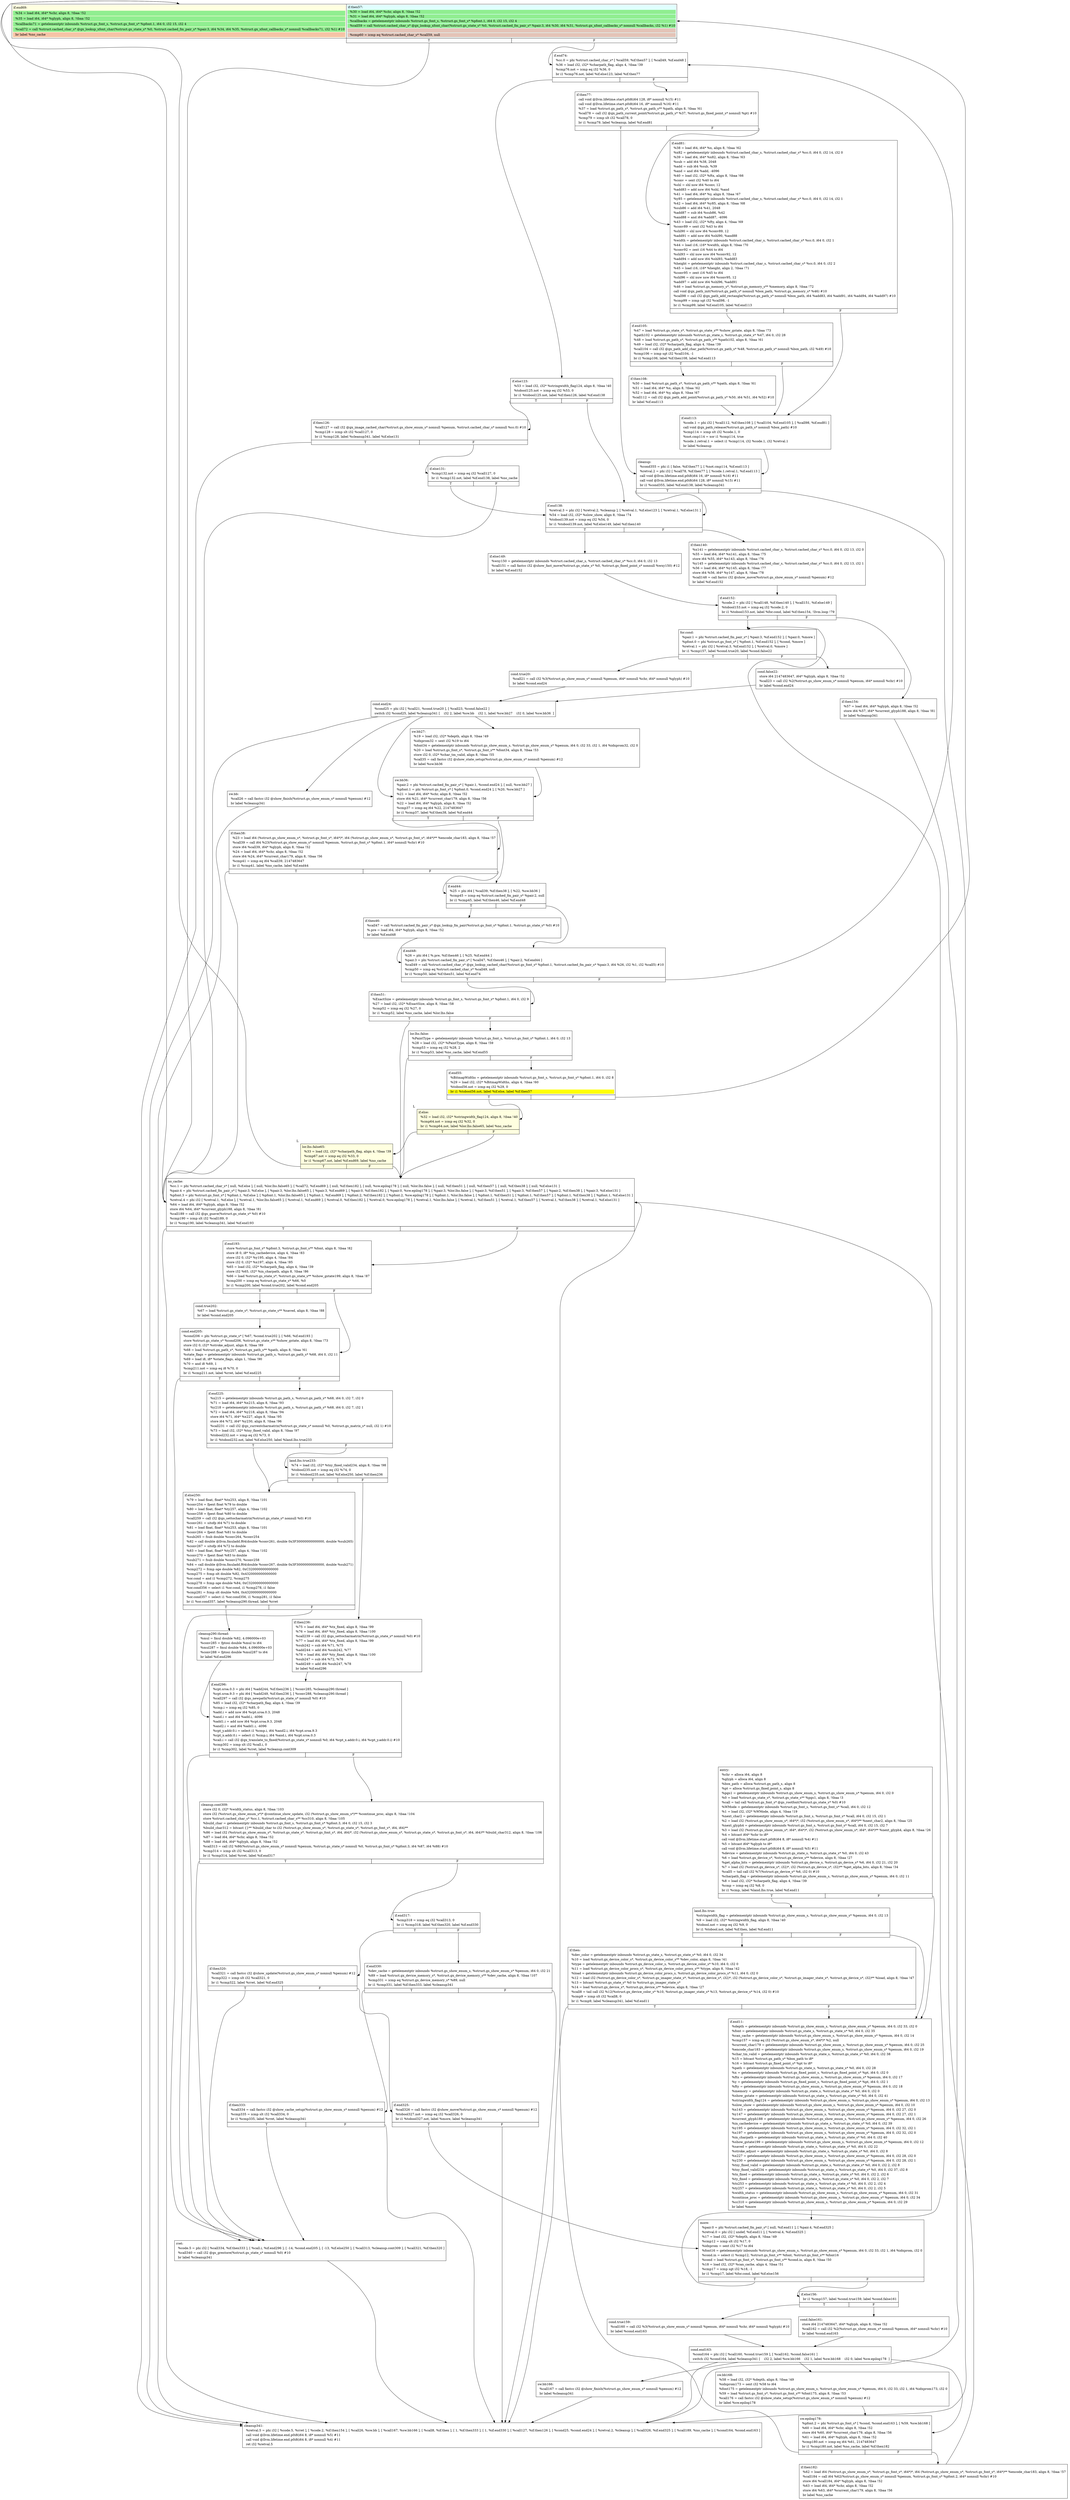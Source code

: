 digraph {
m_bb0 [shape = none, label  = <<table border="0" cellspacing="0">
<tr><td port="f1" border="1" colspan="2"><table bgcolor="LightYellow" border="0">
<tr><td align="left">if.end69:</td></tr>
<tr><td bgcolor="lightgreen" align="left">  %34 = load i64, i64* %chr, align 8, !tbaa !52</td></tr>
<tr><td bgcolor="lightgreen" align="left">  %35 = load i64, i64* %glyph, align 8, !tbaa !52</td></tr>
<tr><td bgcolor="lightgreen" align="left">  %callbacks71 = getelementptr inbounds %struct.gs_font_s, %struct.gs_font_s* %pfont.1, i64 0, i32 15, i32 4</td></tr>
<tr><td bgcolor="lightgreen" align="left">  %call72 = call %struct.cached_char_s* @gx_lookup_xfont_char(%struct.gs_state_s* %0, %struct.cached_fm_pair_s* %pair.3, i64 %34, i64 %35, %struct.gx_xfont_callbacks_s* nonnull %callbacks71, i32 %1) #10</td></tr>
<tr><td bgcolor="#e8765c70" align="left">  br label %no_cache</td></tr>
</table>
</td>
<td port="f2" border="1" colspan="2"><table bgcolor="LightCyan" border="0">
<tr><td align="left">if.then57:</td></tr>
<tr><td bgcolor="lightgreen" align="left">  %30 = load i64, i64* %chr, align 8, !tbaa !52</td></tr>
<tr><td bgcolor="lightgreen" align="left">  %31 = load i64, i64* %glyph, align 8, !tbaa !52</td></tr>
<tr><td bgcolor="lightgreen" align="left">  %callbacks = getelementptr inbounds %struct.gs_font_s, %struct.gs_font_s* %pfont.1, i64 0, i32 15, i32 4</td></tr>
<tr><td bgcolor="lightgreen" align="left">  %call59 = call %struct.cached_char_s* @gx_lookup_xfont_char(%struct.gs_state_s* %0, %struct.cached_fm_pair_s* %pair.3, i64 %30, i64 %31, %struct.gx_xfont_callbacks_s* nonnull %callbacks, i32 %1) #10</td></tr>
<tr><td bgcolor="#e8765c70" align="left"> </td></tr>
<tr><td bgcolor="#e8765c70" align="left">  %cmp60 = icmp eq %struct.cached_char_s* %call59, null</td></tr>
</table>
</td></tr>
<tr><td border="0" colspan="2"> </td>
<td border="1" port="f2T">T</td><td border="1" port="f2F">F</td>
</tr>
</table>> ]
f_bb0 [shape = none, label  = <<table  border="0" cellspacing="0">
<tr><td port="f" border="1" colspan="2"><table border="0">
<tr><td align="left">entry:</td></tr>
<tr><td align="left">  %chr = alloca i64, align 8</td></tr>
<tr><td align="left">  %glyph = alloca i64, align 8</td></tr>
<tr><td align="left">  %box_path = alloca %struct.gx_path_s, align 8</td></tr>
<tr><td align="left">  %pt = alloca %struct.gs_fixed_point_s, align 8</td></tr>
<tr><td align="left">  %pgs1 = getelementptr inbounds %struct.gs_show_enum_s, %struct.gs_show_enum_s* %penum, i64 0, i32 0</td></tr>
<tr><td align="left">  %0 = load %struct.gs_state_s*, %struct.gs_state_s** %pgs1, align 8, !tbaa !3</td></tr>
<tr><td align="left">  %call = tail call %struct.gs_font_s* @gs_rootfont(%struct.gs_state_s* %0) #10</td></tr>
<tr><td align="left">  %WMode = getelementptr inbounds %struct.gs_font_s, %struct.gs_font_s* %call, i64 0, i32 12</td></tr>
<tr><td align="left">  %1 = load i32, i32* %WMode, align 4, !tbaa !19</td></tr>
<tr><td align="left">  %next_char2 = getelementptr inbounds %struct.gs_font_s, %struct.gs_font_s* %call, i64 0, i32 15, i32 1</td></tr>
<tr><td align="left">  %2 = load i32 (%struct.gs_show_enum_s*, i64*)*, i32 (%struct.gs_show_enum_s*, i64*)** %next_char2, align 8, !tbaa !25</td></tr>
<tr><td align="left">  %next_glyph4 = getelementptr inbounds %struct.gs_font_s, %struct.gs_font_s* %call, i64 0, i32 15, i32 7</td></tr>
<tr><td align="left">  %3 = load i32 (%struct.gs_show_enum_s*, i64*, i64*)*, i32 (%struct.gs_show_enum_s*, i64*, i64*)** %next_glyph4, align 8, !tbaa !26</td></tr>
<tr><td align="left">  %4 = bitcast i64* %chr to i8*</td></tr>
<tr><td align="left">  call void @llvm.lifetime.start.p0i8(i64 8, i8* nonnull %4) #11</td></tr>
<tr><td align="left">  %5 = bitcast i64* %glyph to i8*</td></tr>
<tr><td align="left">  call void @llvm.lifetime.start.p0i8(i64 8, i8* nonnull %5) #11</td></tr>
<tr><td align="left">  %device = getelementptr inbounds %struct.gs_state_s, %struct.gs_state_s* %0, i64 0, i32 43</td></tr>
<tr><td align="left">  %6 = load %struct.gx_device_s*, %struct.gx_device_s** %device, align 8, !tbaa !27</td></tr>
<tr><td align="left">  %get_alpha_bits = getelementptr inbounds %struct.gx_device_s, %struct.gx_device_s* %6, i64 0, i32 21, i32 20</td></tr>
<tr><td align="left">  %7 = load i32 (%struct.gx_device_s*, i32)*, i32 (%struct.gx_device_s*, i32)** %get_alpha_bits, align 8, !tbaa !34</td></tr>
<tr><td align="left">  %call5 = tail call i32 %7(%struct.gx_device_s* %6, i32 0) #10</td></tr>
<tr><td align="left">  %charpath_flag = getelementptr inbounds %struct.gs_show_enum_s, %struct.gs_show_enum_s* %penum, i64 0, i32 11</td></tr>
<tr><td align="left">  %8 = load i32, i32* %charpath_flag, align 4, !tbaa !39</td></tr>
<tr><td align="left">  %cmp = icmp eq i32 %8, 0</td></tr>
<tr><td align="left">  br i1 %cmp, label %land.lhs.true, label %if.end11</td></tr>
</table>
</td></tr>
<tr><td border="1" port="fT">T</td><td border="1" port="fF">F</td></tr>
</table>> ]
f_bb1 [shape = none, label  = <<table  border="0" cellspacing="0">
<tr><td port="f" border="1" colspan="2"><table border="0">
<tr><td align="left">land.lhs.true:</td></tr>
<tr><td align="left">  %stringwidth_flag = getelementptr inbounds %struct.gs_show_enum_s, %struct.gs_show_enum_s* %penum, i64 0, i32 13</td></tr>
<tr><td align="left">  %9 = load i32, i32* %stringwidth_flag, align 8, !tbaa !40</td></tr>
<tr><td align="left">  %tobool.not = icmp eq i32 %9, 0</td></tr>
<tr><td align="left">  br i1 %tobool.not, label %if.then, label %if.end11</td></tr>
</table>
</td></tr>
<tr><td border="1" port="fT">T</td><td border="1" port="fF">F</td></tr>
</table>> ]
f_bb2 [shape = none, label  = <<table  border="0" cellspacing="0">
<tr><td port="f" border="1" colspan="2"><table border="0">
<tr><td align="left">if.then:</td></tr>
<tr><td align="left">  %dev_color = getelementptr inbounds %struct.gs_state_s, %struct.gs_state_s* %0, i64 0, i32 34</td></tr>
<tr><td align="left">  %10 = load %struct.gx_device_color_s*, %struct.gx_device_color_s** %dev_color, align 8, !tbaa !41</td></tr>
<tr><td align="left">  %type = getelementptr inbounds %struct.gx_device_color_s, %struct.gx_device_color_s* %10, i64 0, i32 0</td></tr>
<tr><td align="left">  %11 = load %struct.gx_device_color_procs_s*, %struct.gx_device_color_procs_s** %type, align 8, !tbaa !42</td></tr>
<tr><td align="left">  %load = getelementptr inbounds %struct.gx_device_color_procs_s, %struct.gx_device_color_procs_s* %11, i64 0, i32 0</td></tr>
<tr><td align="left">  %12 = load i32 (%struct.gx_device_color_s*, %struct.gs_imager_state_s*, %struct.gx_device_s*, i32)*, i32 (%struct.gx_device_color_s*, %struct.gs_imager_state_s*, %struct.gx_device_s*, i32)** %load, align 8, !tbaa !47</td></tr>
<tr><td align="left">  %13 = bitcast %struct.gs_state_s* %0 to %struct.gs_imager_state_s*</td></tr>
<tr><td align="left">  %14 = load %struct.gx_device_s*, %struct.gx_device_s** %device, align 8, !tbaa !27</td></tr>
<tr><td align="left">  %call8 = tail call i32 %12(%struct.gx_device_color_s* %10, %struct.gs_imager_state_s* %13, %struct.gx_device_s* %14, i32 0) #10</td></tr>
<tr><td align="left">  %cmp9 = icmp slt i32 %call8, 0</td></tr>
<tr><td align="left">  br i1 %cmp9, label %cleanup341, label %if.end11</td></tr>
</table>
</td></tr>
<tr><td border="1" port="fT">T</td><td border="1" port="fF">F</td></tr>
</table>> ]
f_bb3 [shape = none, label  = <<table  border="0" cellspacing="0">
<tr><td port="f" border="1"><table border="0">
<tr><td align="left">if.end11:</td></tr>
<tr><td align="left">  %depth = getelementptr inbounds %struct.gs_show_enum_s, %struct.gs_show_enum_s* %penum, i64 0, i32 33, i32 0</td></tr>
<tr><td align="left">  %font = getelementptr inbounds %struct.gs_state_s, %struct.gs_state_s* %0, i64 0, i32 35</td></tr>
<tr><td align="left">  %can_cache = getelementptr inbounds %struct.gs_show_enum_s, %struct.gs_show_enum_s* %penum, i64 0, i32 14</td></tr>
<tr><td align="left">  %cmp157 = icmp eq i32 (%struct.gs_show_enum_s*, i64*)* %2, null</td></tr>
<tr><td align="left">  %current_char179 = getelementptr inbounds %struct.gs_show_enum_s, %struct.gs_show_enum_s* %penum, i64 0, i32 25</td></tr>
<tr><td align="left">  %encode_char183 = getelementptr inbounds %struct.gs_show_enum_s, %struct.gs_show_enum_s* %penum, i64 0, i32 19</td></tr>
<tr><td align="left">  %char_tm_valid = getelementptr inbounds %struct.gs_state_s, %struct.gs_state_s* %0, i64 0, i32 38</td></tr>
<tr><td align="left">  %15 = bitcast %struct.gx_path_s* %box_path to i8*</td></tr>
<tr><td align="left">  %16 = bitcast %struct.gs_fixed_point_s* %pt to i8*</td></tr>
<tr><td align="left">  %path = getelementptr inbounds %struct.gs_state_s, %struct.gs_state_s* %0, i64 0, i32 28</td></tr>
<tr><td align="left">  %x = getelementptr inbounds %struct.gs_fixed_point_s, %struct.gs_fixed_point_s* %pt, i64 0, i32 0</td></tr>
<tr><td align="left">  %ftx = getelementptr inbounds %struct.gs_show_enum_s, %struct.gs_show_enum_s* %penum, i64 0, i32 17</td></tr>
<tr><td align="left">  %y = getelementptr inbounds %struct.gs_fixed_point_s, %struct.gs_fixed_point_s* %pt, i64 0, i32 1</td></tr>
<tr><td align="left">  %fty = getelementptr inbounds %struct.gs_show_enum_s, %struct.gs_show_enum_s* %penum, i64 0, i32 18</td></tr>
<tr><td align="left">  %memory = getelementptr inbounds %struct.gs_state_s, %struct.gs_state_s* %0, i64 0, i32 0</td></tr>
<tr><td align="left">  %show_gstate = getelementptr inbounds %struct.gs_state_s, %struct.gs_state_s* %0, i64 0, i32 41</td></tr>
<tr><td align="left">  %stringwidth_flag124 = getelementptr inbounds %struct.gs_show_enum_s, %struct.gs_show_enum_s* %penum, i64 0, i32 13</td></tr>
<tr><td align="left">  %slow_show = getelementptr inbounds %struct.gs_show_enum_s, %struct.gs_show_enum_s* %penum, i64 0, i32 10</td></tr>
<tr><td align="left">  %x143 = getelementptr inbounds %struct.gs_show_enum_s, %struct.gs_show_enum_s* %penum, i64 0, i32 27, i32 0</td></tr>
<tr><td align="left">  %y147 = getelementptr inbounds %struct.gs_show_enum_s, %struct.gs_show_enum_s* %penum, i64 0, i32 27, i32 1</td></tr>
<tr><td align="left">  %current_glyph188 = getelementptr inbounds %struct.gs_show_enum_s, %struct.gs_show_enum_s* %penum, i64 0, i32 26</td></tr>
<tr><td align="left">  %in_cachedevice = getelementptr inbounds %struct.gs_state_s, %struct.gs_state_s* %0, i64 0, i32 39</td></tr>
<tr><td align="left">  %y195 = getelementptr inbounds %struct.gs_show_enum_s, %struct.gs_show_enum_s* %penum, i64 0, i32 32, i32 1</td></tr>
<tr><td align="left">  %x197 = getelementptr inbounds %struct.gs_show_enum_s, %struct.gs_show_enum_s* %penum, i64 0, i32 32, i32 0</td></tr>
<tr><td align="left">  %in_charpath = getelementptr inbounds %struct.gs_state_s, %struct.gs_state_s* %0, i64 0, i32 40</td></tr>
<tr><td align="left">  %show_gstate199 = getelementptr inbounds %struct.gs_show_enum_s, %struct.gs_show_enum_s* %penum, i64 0, i32 12</td></tr>
<tr><td align="left">  %saved = getelementptr inbounds %struct.gs_state_s, %struct.gs_state_s* %0, i64 0, i32 22</td></tr>
<tr><td align="left">  %stroke_adjust = getelementptr inbounds %struct.gs_state_s, %struct.gs_state_s* %0, i64 0, i32 8</td></tr>
<tr><td align="left">  %x227 = getelementptr inbounds %struct.gs_show_enum_s, %struct.gs_show_enum_s* %penum, i64 0, i32 28, i32 0</td></tr>
<tr><td align="left">  %y230 = getelementptr inbounds %struct.gs_show_enum_s, %struct.gs_show_enum_s* %penum, i64 0, i32 28, i32 1</td></tr>
<tr><td align="left">  %txy_fixed_valid = getelementptr inbounds %struct.gs_state_s, %struct.gs_state_s* %0, i64 0, i32 2, i32 8</td></tr>
<tr><td align="left">  %txy_fixed_valid234 = getelementptr inbounds %struct.gs_state_s, %struct.gs_state_s* %0, i64 0, i32 37, i32 8</td></tr>
<tr><td align="left">  %tx_fixed = getelementptr inbounds %struct.gs_state_s, %struct.gs_state_s* %0, i64 0, i32 2, i32 6</td></tr>
<tr><td align="left">  %ty_fixed = getelementptr inbounds %struct.gs_state_s, %struct.gs_state_s* %0, i64 0, i32 2, i32 7</td></tr>
<tr><td align="left">  %tx253 = getelementptr inbounds %struct.gs_state_s, %struct.gs_state_s* %0, i64 0, i32 2, i32 4</td></tr>
<tr><td align="left">  %ty257 = getelementptr inbounds %struct.gs_state_s, %struct.gs_state_s* %0, i64 0, i32 2, i32 5</td></tr>
<tr><td align="left">  %width_status = getelementptr inbounds %struct.gs_show_enum_s, %struct.gs_show_enum_s* %penum, i64 0, i32 31</td></tr>
<tr><td align="left">  %continue_proc = getelementptr inbounds %struct.gs_show_enum_s, %struct.gs_show_enum_s* %penum, i64 0, i32 34</td></tr>
<tr><td align="left">  %cc310 = getelementptr inbounds %struct.gs_show_enum_s, %struct.gs_show_enum_s* %penum, i64 0, i32 29</td></tr>
<tr><td align="left">  br label %more</td></tr>
</table>
</td></tr>
</table>> ]
f_bb4 [shape = none, label  = <<table  border="0" cellspacing="0">
<tr><td port="f" border="1" colspan="2"><table border="0">
<tr><td align="left">more:</td></tr>
<tr><td align="left">  %pair.0 = phi %struct.cached_fm_pair_s* [ null, %if.end11 ], [ %pair.4, %if.end325 ]</td></tr>
<tr><td align="left">  %retval.0 = phi i32 [ undef, %if.end11 ], [ %retval.4, %if.end325 ]</td></tr>
<tr><td align="left">  %17 = load i32, i32* %depth, align 8, !tbaa !49</td></tr>
<tr><td align="left">  %cmp12 = icmp slt i32 %17, 0</td></tr>
<tr><td align="left">  %idxprom = sext i32 %17 to i64</td></tr>
<tr><td align="left">  %font16 = getelementptr inbounds %struct.gs_show_enum_s, %struct.gs_show_enum_s* %penum, i64 0, i32 33, i32 1, i64 %idxprom, i32 0</td></tr>
<tr><td align="left">  %cond.in = select i1 %cmp12, %struct.gs_font_s** %font, %struct.gs_font_s** %font16</td></tr>
<tr><td align="left">  %cond = load %struct.gs_font_s*, %struct.gs_font_s** %cond.in, align 8, !tbaa !50</td></tr>
<tr><td align="left">  %18 = load i32, i32* %can_cache, align 4, !tbaa !51</td></tr>
<tr><td align="left">  %cmp17 = icmp sgt i32 %18, -1</td></tr>
<tr><td align="left">  br i1 %cmp17, label %for.cond, label %if.else156</td></tr>
</table>
</td></tr>
<tr><td border="1" port="fT">T</td><td border="1" port="fF">F</td></tr>
</table>> ]
f_bb5 [shape = none, label  = <<table  border="0" cellspacing="0">
<tr><td port="f" border="1" colspan="2"><table border="0">
<tr><td align="left">for.cond:</td></tr>
<tr><td align="left">  %pair.1 = phi %struct.cached_fm_pair_s* [ %pair.3, %if.end152 ], [ %pair.0, %more ]</td></tr>
<tr><td align="left">  %pfont.0 = phi %struct.gs_font_s* [ %pfont.1, %if.end152 ], [ %cond, %more ]</td></tr>
<tr><td align="left">  %retval.1 = phi i32 [ %retval.3, %if.end152 ], [ %retval.0, %more ]</td></tr>
<tr><td align="left">  br i1 %cmp157, label %cond.true20, label %cond.false22</td></tr>
</table>
</td></tr>
<tr><td border="1" port="fT">T</td><td border="1" port="fF">F</td></tr>
</table>> ]
f_bb6 [shape = none, label  = <<table  border="0" cellspacing="0">
<tr><td port="f" border="1"><table border="0">
<tr><td align="left">cond.true20:</td></tr>
<tr><td align="left">  %call21 = call i32 %3(%struct.gs_show_enum_s* nonnull %penum, i64* nonnull %chr, i64* nonnull %glyph) #10</td></tr>
<tr><td align="left">  br label %cond.end24</td></tr>
</table>
</td></tr>
</table>> ]
f_bb7 [shape = none, label  = <<table  border="0" cellspacing="0">
<tr><td port="f" border="1"><table border="0">
<tr><td align="left">cond.false22:</td></tr>
<tr><td align="left">  store i64 2147483647, i64* %glyph, align 8, !tbaa !52</td></tr>
<tr><td align="left">  %call23 = call i32 %2(%struct.gs_show_enum_s* nonnull %penum, i64* nonnull %chr) #10</td></tr>
<tr><td align="left">  br label %cond.end24</td></tr>
</table>
</td></tr>
</table>> ]
f_bb8 [shape = none, label  = <<table  border="0" cellspacing="0">
<tr><td port="f" border="1"><table border="0">
<tr><td align="left">cond.end24:</td></tr>
<tr><td align="left">  %cond25 = phi i32 [ %call21, %cond.true20 ], [ %call23, %cond.false22 ]</td></tr>
<tr><td align="left">  switch i32 %cond25, label %cleanup341 [
    i32 2, label %sw.bb
    i32 1, label %sw.bb27
    i32 0, label %sw.bb36
  ]</td></tr>
</table>
</td></tr>
</table>> ]
f_bb9 [shape = none, label  = <<table  border="0" cellspacing="0">
<tr><td port="f" border="1"><table border="0">
<tr><td align="left">sw.bb:</td></tr>
<tr><td align="left">  %call26 = call fastcc i32 @show_finish(%struct.gs_show_enum_s* nonnull %penum) #12</td></tr>
<tr><td align="left">  br label %cleanup341</td></tr>
</table>
</td></tr>
</table>> ]
f_bb10 [shape = none, label  = <<table  border="0" cellspacing="0">
<tr><td port="f" border="1"><table border="0">
<tr><td align="left">sw.bb27:</td></tr>
<tr><td align="left">  %19 = load i32, i32* %depth, align 8, !tbaa !49</td></tr>
<tr><td align="left">  %idxprom32 = sext i32 %19 to i64</td></tr>
<tr><td align="left">  %font34 = getelementptr inbounds %struct.gs_show_enum_s, %struct.gs_show_enum_s* %penum, i64 0, i32 33, i32 1, i64 %idxprom32, i32 0</td></tr>
<tr><td align="left">  %20 = load %struct.gs_font_s*, %struct.gs_font_s** %font34, align 8, !tbaa !53</td></tr>
<tr><td align="left">  store i32 0, i32* %char_tm_valid, align 8, !tbaa !55</td></tr>
<tr><td align="left">  %call35 = call fastcc i32 @show_state_setup(%struct.gs_show_enum_s* nonnull %penum) #12</td></tr>
<tr><td align="left">  br label %sw.bb36</td></tr>
</table>
</td></tr>
</table>> ]
f_bb11 [shape = none, label  = <<table  border="0" cellspacing="0">
<tr><td port="f" border="1" colspan="2"><table border="0">
<tr><td align="left">sw.bb36:</td></tr>
<tr><td align="left">  %pair.2 = phi %struct.cached_fm_pair_s* [ %pair.1, %cond.end24 ], [ null, %sw.bb27 ]</td></tr>
<tr><td align="left">  %pfont.1 = phi %struct.gs_font_s* [ %pfont.0, %cond.end24 ], [ %20, %sw.bb27 ]</td></tr>
<tr><td align="left">  %21 = load i64, i64* %chr, align 8, !tbaa !52</td></tr>
<tr><td align="left">  store i64 %21, i64* %current_char179, align 8, !tbaa !56</td></tr>
<tr><td align="left">  %22 = load i64, i64* %glyph, align 8, !tbaa !52</td></tr>
<tr><td align="left">  %cmp37 = icmp eq i64 %22, 2147483647</td></tr>
<tr><td align="left">  br i1 %cmp37, label %if.then38, label %if.end44</td></tr>
</table>
</td></tr>
<tr><td border="1" port="fT">T</td><td border="1" port="fF">F</td></tr>
</table>> ]
f_bb12 [shape = none, label  = <<table  border="0" cellspacing="0">
<tr><td port="f" border="1" colspan="2"><table border="0">
<tr><td align="left">if.then38:</td></tr>
<tr><td align="left">  %23 = load i64 (%struct.gs_show_enum_s*, %struct.gs_font_s*, i64*)*, i64 (%struct.gs_show_enum_s*, %struct.gs_font_s*, i64*)** %encode_char183, align 8, !tbaa !57</td></tr>
<tr><td align="left">  %call39 = call i64 %23(%struct.gs_show_enum_s* nonnull %penum, %struct.gs_font_s* %pfont.1, i64* nonnull %chr) #10</td></tr>
<tr><td align="left">  store i64 %call39, i64* %glyph, align 8, !tbaa !52</td></tr>
<tr><td align="left">  %24 = load i64, i64* %chr, align 8, !tbaa !52</td></tr>
<tr><td align="left">  store i64 %24, i64* %current_char179, align 8, !tbaa !56</td></tr>
<tr><td align="left">  %cmp41 = icmp eq i64 %call39, 2147483647</td></tr>
<tr><td align="left">  br i1 %cmp41, label %no_cache, label %if.end44</td></tr>
</table>
</td></tr>
<tr><td border="1" port="fT">T</td><td border="1" port="fF">F</td></tr>
</table>> ]
f_bb13 [shape = none, label  = <<table  border="0" cellspacing="0">
<tr><td port="f" border="1" colspan="2"><table border="0">
<tr><td align="left">if.end44:</td></tr>
<tr><td align="left">  %25 = phi i64 [ %call39, %if.then38 ], [ %22, %sw.bb36 ]</td></tr>
<tr><td align="left">  %cmp45 = icmp eq %struct.cached_fm_pair_s* %pair.2, null</td></tr>
<tr><td align="left">  br i1 %cmp45, label %if.then46, label %if.end48</td></tr>
</table>
</td></tr>
<tr><td border="1" port="fT">T</td><td border="1" port="fF">F</td></tr>
</table>> ]
f_bb14 [shape = none, label  = <<table  border="0" cellspacing="0">
<tr><td port="f" border="1"><table border="0">
<tr><td align="left">if.then46:</td></tr>
<tr><td align="left">  %call47 = call %struct.cached_fm_pair_s* @gx_lookup_fm_pair(%struct.gs_font_s* %pfont.1, %struct.gs_state_s* %0) #10</td></tr>
<tr><td align="left">  %.pre = load i64, i64* %glyph, align 8, !tbaa !52</td></tr>
<tr><td align="left">  br label %if.end48</td></tr>
</table>
</td></tr>
</table>> ]
f_bb15 [shape = none, label  = <<table  border="0" cellspacing="0">
<tr><td port="f" border="1" colspan="2"><table border="0">
<tr><td align="left">if.end48:</td></tr>
<tr><td align="left">  %26 = phi i64 [ %.pre, %if.then46 ], [ %25, %if.end44 ]</td></tr>
<tr><td align="left">  %pair.3 = phi %struct.cached_fm_pair_s* [ %call47, %if.then46 ], [ %pair.2, %if.end44 ]</td></tr>
<tr><td align="left">  %call49 = call %struct.cached_char_s* @gx_lookup_cached_char(%struct.gs_font_s* %pfont.1, %struct.cached_fm_pair_s* %pair.3, i64 %26, i32 %1, i32 %call5) #10</td></tr>
<tr><td align="left">  %cmp50 = icmp eq %struct.cached_char_s* %call49, null</td></tr>
<tr><td align="left">  br i1 %cmp50, label %if.then51, label %if.end74</td></tr>
</table>
</td></tr>
<tr><td border="1" port="fT">T</td><td border="1" port="fF">F</td></tr>
</table>> ]
f_bb16 [shape = none, label  = <<table  border="0" cellspacing="0">
<tr><td port="f" border="1" colspan="2"><table border="0">
<tr><td align="left">if.then51:</td></tr>
<tr><td align="left">  %ExactSize = getelementptr inbounds %struct.gs_font_s, %struct.gs_font_s* %pfont.1, i64 0, i32 9</td></tr>
<tr><td align="left">  %27 = load i32, i32* %ExactSize, align 8, !tbaa !58</td></tr>
<tr><td align="left">  %cmp52 = icmp eq i32 %27, 0</td></tr>
<tr><td align="left">  br i1 %cmp52, label %no_cache, label %lor.lhs.false</td></tr>
</table>
</td></tr>
<tr><td border="1" port="fT">T</td><td border="1" port="fF">F</td></tr>
</table>> ]
f_bb17 [shape = none, label  = <<table  border="0" cellspacing="0">
<tr><td port="f" border="1" colspan="2"><table border="0">
<tr><td align="left">lor.lhs.false:</td></tr>
<tr><td align="left">  %PaintType = getelementptr inbounds %struct.gs_font_s, %struct.gs_font_s* %pfont.1, i64 0, i32 13</td></tr>
<tr><td align="left">  %28 = load i32, i32* %PaintType, align 8, !tbaa !59</td></tr>
<tr><td align="left">  %cmp53 = icmp eq i32 %28, 2</td></tr>
<tr><td align="left">  br i1 %cmp53, label %no_cache, label %if.end55</td></tr>
</table>
</td></tr>
<tr><td border="1" port="fT">T</td><td border="1" port="fF">F</td></tr>
</table>> ]
f_bb18 [shape = none, label  = <<table  border="0" cellspacing="0">
<tr><td port="f" border="1" colspan="2"><table border="0">
<tr><td align="left">if.end55:</td></tr>
<tr><td align="left">  %BitmapWidths = getelementptr inbounds %struct.gs_font_s, %struct.gs_font_s* %pfont.1, i64 0, i32 8</td></tr>
<tr><td align="left">  %29 = load i32, i32* %BitmapWidths, align 4, !tbaa !60</td></tr>
<tr><td align="left">  %tobool56.not = icmp eq i32 %29, 0</td></tr>
<tr><td bgcolor="yellow" align="left">  br i1 %tobool56.not, label %if.else, label %if.then57</td></tr>
</table>
</td></tr>
<tr><td border="1" port="fT">T</td><td border="1" port="fF">F</td></tr>
</table>> ]
f_bb19 [shape = none,  xlabel="L", label  = <<table  bgcolor="LightYellow"  border="0" cellspacing="0">
<tr><td port="f" border="1" colspan="2"><table border="0">
<tr><td align="left">if.else:</td></tr>
<tr><td align="left">  %32 = load i32, i32* %stringwidth_flag124, align 8, !tbaa !40</td></tr>
<tr><td align="left">  %cmp64.not = icmp eq i32 %32, 0</td></tr>
<tr><td align="left">  br i1 %cmp64.not, label %lor.lhs.false65, label %no_cache</td></tr>
</table>
</td></tr>
<tr><td border="1" port="fT">T</td><td border="1" port="fF">F</td></tr>
</table>> ]
f_bb20 [shape = none,  xlabel="L", label  = <<table  bgcolor="LightYellow"  border="0" cellspacing="0">
<tr><td port="f" border="1" colspan="2"><table border="0">
<tr><td align="left">lor.lhs.false65:</td></tr>
<tr><td align="left">  %33 = load i32, i32* %charpath_flag, align 4, !tbaa !39</td></tr>
<tr><td align="left">  %cmp67.not = icmp eq i32 %33, 0</td></tr>
<tr><td align="left">  br i1 %cmp67.not, label %if.end69, label %no_cache</td></tr>
</table>
</td></tr>
<tr><td border="1" port="fT">T</td><td border="1" port="fF">F</td></tr>
</table>> ]
f_bb21 [shape = none, label  = <<table  border="0" cellspacing="0">
<tr><td port="f" border="1" colspan="2"><table border="0">
<tr><td align="left">if.end74:</td></tr>
<tr><td align="left">  %cc.0 = phi %struct.cached_char_s* [ %call59, %if.then57 ], [ %call49, %if.end48 ]</td></tr>
<tr><td align="left">  %36 = load i32, i32* %charpath_flag, align 4, !tbaa !39</td></tr>
<tr><td align="left">  %cmp76.not = icmp eq i32 %36, 0</td></tr>
<tr><td align="left">  br i1 %cmp76.not, label %if.else123, label %if.then77</td></tr>
</table>
</td></tr>
<tr><td border="1" port="fT">T</td><td border="1" port="fF">F</td></tr>
</table>> ]
f_bb22 [shape = none, label  = <<table  border="0" cellspacing="0">
<tr><td port="f" border="1" colspan="2"><table border="0">
<tr><td align="left">if.then77:</td></tr>
<tr><td align="left">  call void @llvm.lifetime.start.p0i8(i64 128, i8* nonnull %15) #11</td></tr>
<tr><td align="left">  call void @llvm.lifetime.start.p0i8(i64 16, i8* nonnull %16) #11</td></tr>
<tr><td align="left">  %37 = load %struct.gx_path_s*, %struct.gx_path_s** %path, align 8, !tbaa !61</td></tr>
<tr><td align="left">  %call78 = call i32 @gx_path_current_point(%struct.gx_path_s* %37, %struct.gs_fixed_point_s* nonnull %pt) #10</td></tr>
<tr><td align="left">  %cmp79 = icmp slt i32 %call78, 0</td></tr>
<tr><td align="left">  br i1 %cmp79, label %cleanup, label %if.end81</td></tr>
</table>
</td></tr>
<tr><td border="1" port="fT">T</td><td border="1" port="fF">F</td></tr>
</table>> ]
f_bb23 [shape = none, label  = <<table  border="0" cellspacing="0">
<tr><td port="f" border="1" colspan="2"><table border="0">
<tr><td align="left">if.end81:</td></tr>
<tr><td align="left">  %38 = load i64, i64* %x, align 8, !tbaa !62</td></tr>
<tr><td align="left">  %x82 = getelementptr inbounds %struct.cached_char_s, %struct.cached_char_s* %cc.0, i64 0, i32 14, i32 0</td></tr>
<tr><td align="left">  %39 = load i64, i64* %x82, align 8, !tbaa !63</td></tr>
<tr><td align="left">  %sub = add i64 %38, 2048</td></tr>
<tr><td align="left">  %add = sub i64 %sub, %39</td></tr>
<tr><td align="left">  %and = and i64 %add, -4096</td></tr>
<tr><td align="left">  %40 = load i32, i32* %ftx, align 8, !tbaa !66</td></tr>
<tr><td align="left">  %conv = sext i32 %40 to i64</td></tr>
<tr><td align="left">  %shl = shl nsw i64 %conv, 12</td></tr>
<tr><td align="left">  %add83 = add nsw i64 %shl, %and</td></tr>
<tr><td align="left">  %41 = load i64, i64* %y, align 8, !tbaa !67</td></tr>
<tr><td align="left">  %y85 = getelementptr inbounds %struct.cached_char_s, %struct.cached_char_s* %cc.0, i64 0, i32 14, i32 1</td></tr>
<tr><td align="left">  %42 = load i64, i64* %y85, align 8, !tbaa !68</td></tr>
<tr><td align="left">  %sub86 = add i64 %41, 2048</td></tr>
<tr><td align="left">  %add87 = sub i64 %sub86, %42</td></tr>
<tr><td align="left">  %and88 = and i64 %add87, -4096</td></tr>
<tr><td align="left">  %43 = load i32, i32* %fty, align 4, !tbaa !69</td></tr>
<tr><td align="left">  %conv89 = sext i32 %43 to i64</td></tr>
<tr><td align="left">  %shl90 = shl nsw i64 %conv89, 12</td></tr>
<tr><td align="left">  %add91 = add nsw i64 %shl90, %and88</td></tr>
<tr><td align="left">  %width = getelementptr inbounds %struct.cached_char_s, %struct.cached_char_s* %cc.0, i64 0, i32 1</td></tr>
<tr><td align="left">  %44 = load i16, i16* %width, align 8, !tbaa !70</td></tr>
<tr><td align="left">  %conv92 = zext i16 %44 to i64</td></tr>
<tr><td align="left">  %shl93 = shl nuw nsw i64 %conv92, 12</td></tr>
<tr><td align="left">  %add94 = add nsw i64 %shl93, %add83</td></tr>
<tr><td align="left">  %height = getelementptr inbounds %struct.cached_char_s, %struct.cached_char_s* %cc.0, i64 0, i32 2</td></tr>
<tr><td align="left">  %45 = load i16, i16* %height, align 2, !tbaa !71</td></tr>
<tr><td align="left">  %conv95 = zext i16 %45 to i64</td></tr>
<tr><td align="left">  %shl96 = shl nuw nsw i64 %conv95, 12</td></tr>
<tr><td align="left">  %add97 = add nsw i64 %shl96, %add91</td></tr>
<tr><td align="left">  %46 = load %struct.gs_memory_s*, %struct.gs_memory_s** %memory, align 8, !tbaa !72</td></tr>
<tr><td align="left">  call void @gx_path_init(%struct.gx_path_s* nonnull %box_path, %struct.gs_memory_s* %46) #10</td></tr>
<tr><td align="left">  %call98 = call i32 @gx_path_add_rectangle(%struct.gx_path_s* nonnull %box_path, i64 %add83, i64 %add91, i64 %add94, i64 %add97) #10</td></tr>
<tr><td align="left">  %cmp99 = icmp sgt i32 %call98, -1</td></tr>
<tr><td align="left">  br i1 %cmp99, label %if.end105, label %if.end113</td></tr>
</table>
</td></tr>
<tr><td border="1" port="fT">T</td><td border="1" port="fF">F</td></tr>
</table>> ]
f_bb24 [shape = none, label  = <<table  border="0" cellspacing="0">
<tr><td port="f" border="1" colspan="2"><table border="0">
<tr><td align="left">if.end105:</td></tr>
<tr><td align="left">  %47 = load %struct.gs_state_s*, %struct.gs_state_s** %show_gstate, align 8, !tbaa !73</td></tr>
<tr><td align="left">  %path102 = getelementptr inbounds %struct.gs_state_s, %struct.gs_state_s* %47, i64 0, i32 28</td></tr>
<tr><td align="left">  %48 = load %struct.gx_path_s*, %struct.gx_path_s** %path102, align 8, !tbaa !61</td></tr>
<tr><td align="left">  %49 = load i32, i32* %charpath_flag, align 4, !tbaa !39</td></tr>
<tr><td align="left">  %call104 = call i32 @gx_path_add_char_path(%struct.gx_path_s* %48, %struct.gx_path_s* nonnull %box_path, i32 %49) #10</td></tr>
<tr><td align="left">  %cmp106 = icmp sgt i32 %call104, -1</td></tr>
<tr><td align="left">  br i1 %cmp106, label %if.then108, label %if.end113</td></tr>
</table>
</td></tr>
<tr><td border="1" port="fT">T</td><td border="1" port="fF">F</td></tr>
</table>> ]
f_bb25 [shape = none, label  = <<table  border="0" cellspacing="0">
<tr><td port="f" border="1"><table border="0">
<tr><td align="left">if.then108:</td></tr>
<tr><td align="left">  %50 = load %struct.gx_path_s*, %struct.gx_path_s** %path, align 8, !tbaa !61</td></tr>
<tr><td align="left">  %51 = load i64, i64* %x, align 8, !tbaa !62</td></tr>
<tr><td align="left">  %52 = load i64, i64* %y, align 8, !tbaa !67</td></tr>
<tr><td align="left">  %call112 = call i32 @gx_path_add_point(%struct.gx_path_s* %50, i64 %51, i64 %52) #10</td></tr>
<tr><td align="left">  br label %if.end113</td></tr>
</table>
</td></tr>
</table>> ]
f_bb26 [shape = none, label  = <<table  border="0" cellspacing="0">
<tr><td port="f" border="1"><table border="0">
<tr><td align="left">if.end113:</td></tr>
<tr><td align="left">  %code.1 = phi i32 [ %call112, %if.then108 ], [ %call104, %if.end105 ], [ %call98, %if.end81 ]</td></tr>
<tr><td align="left">  call void @gx_path_release(%struct.gx_path_s* nonnull %box_path) #10</td></tr>
<tr><td align="left">  %cmp114 = icmp slt i32 %code.1, 0</td></tr>
<tr><td align="left">  %not.cmp114 = xor i1 %cmp114, true</td></tr>
<tr><td align="left">  %code.1.retval.1 = select i1 %cmp114, i32 %code.1, i32 %retval.1</td></tr>
<tr><td align="left">  br label %cleanup</td></tr>
</table>
</td></tr>
</table>> ]
f_bb27 [shape = none, label  = <<table  border="0" cellspacing="0">
<tr><td port="f" border="1" colspan="2"><table border="0">
<tr><td align="left">cleanup:</td></tr>
<tr><td align="left">  %cond355 = phi i1 [ false, %if.then77 ], [ %not.cmp114, %if.end113 ]</td></tr>
<tr><td align="left">  %retval.2 = phi i32 [ %call78, %if.then77 ], [ %code.1.retval.1, %if.end113 ]</td></tr>
<tr><td align="left">  call void @llvm.lifetime.end.p0i8(i64 16, i8* nonnull %16) #11</td></tr>
<tr><td align="left">  call void @llvm.lifetime.end.p0i8(i64 128, i8* nonnull %15) #11</td></tr>
<tr><td align="left">  br i1 %cond355, label %if.end138, label %cleanup341</td></tr>
</table>
</td></tr>
<tr><td border="1" port="fT">T</td><td border="1" port="fF">F</td></tr>
</table>> ]
f_bb28 [shape = none, label  = <<table  border="0" cellspacing="0">
<tr><td port="f" border="1" colspan="2"><table border="0">
<tr><td align="left">if.else123:</td></tr>
<tr><td align="left">  %53 = load i32, i32* %stringwidth_flag124, align 8, !tbaa !40</td></tr>
<tr><td align="left">  %tobool125.not = icmp eq i32 %53, 0</td></tr>
<tr><td align="left">  br i1 %tobool125.not, label %if.then126, label %if.end138</td></tr>
</table>
</td></tr>
<tr><td border="1" port="fT">T</td><td border="1" port="fF">F</td></tr>
</table>> ]
f_bb29 [shape = none, label  = <<table  border="0" cellspacing="0">
<tr><td port="f" border="1" colspan="2"><table border="0">
<tr><td align="left">if.then126:</td></tr>
<tr><td align="left">  %call127 = call i32 @gx_image_cached_char(%struct.gs_show_enum_s* nonnull %penum, %struct.cached_char_s* nonnull %cc.0) #10</td></tr>
<tr><td align="left">  %cmp128 = icmp slt i32 %call127, 0</td></tr>
<tr><td align="left">  br i1 %cmp128, label %cleanup341, label %if.else131</td></tr>
</table>
</td></tr>
<tr><td border="1" port="fT">T</td><td border="1" port="fF">F</td></tr>
</table>> ]
f_bb30 [shape = none, label  = <<table  border="0" cellspacing="0">
<tr><td port="f" border="1" colspan="2"><table border="0">
<tr><td align="left">if.else131:</td></tr>
<tr><td align="left">  %cmp132.not = icmp eq i32 %call127, 0</td></tr>
<tr><td align="left">  br i1 %cmp132.not, label %if.end138, label %no_cache</td></tr>
</table>
</td></tr>
<tr><td border="1" port="fT">T</td><td border="1" port="fF">F</td></tr>
</table>> ]
f_bb31 [shape = none, label  = <<table  border="0" cellspacing="0">
<tr><td port="f" border="1" colspan="2"><table border="0">
<tr><td align="left">if.end138:</td></tr>
<tr><td align="left">  %retval.3 = phi i32 [ %retval.2, %cleanup ], [ %retval.1, %if.else123 ], [ %retval.1, %if.else131 ]</td></tr>
<tr><td align="left">  %54 = load i32, i32* %slow_show, align 8, !tbaa !74</td></tr>
<tr><td align="left">  %tobool139.not = icmp eq i32 %54, 0</td></tr>
<tr><td align="left">  br i1 %tobool139.not, label %if.else149, label %if.then140</td></tr>
</table>
</td></tr>
<tr><td border="1" port="fT">T</td><td border="1" port="fF">F</td></tr>
</table>> ]
f_bb32 [shape = none, label  = <<table  border="0" cellspacing="0">
<tr><td port="f" border="1"><table border="0">
<tr><td align="left">if.then140:</td></tr>
<tr><td align="left">  %x141 = getelementptr inbounds %struct.cached_char_s, %struct.cached_char_s* %cc.0, i64 0, i32 13, i32 0</td></tr>
<tr><td align="left">  %55 = load i64, i64* %x141, align 8, !tbaa !75</td></tr>
<tr><td align="left">  store i64 %55, i64* %x143, align 8, !tbaa !76</td></tr>
<tr><td align="left">  %y145 = getelementptr inbounds %struct.cached_char_s, %struct.cached_char_s* %cc.0, i64 0, i32 13, i32 1</td></tr>
<tr><td align="left">  %56 = load i64, i64* %y145, align 8, !tbaa !77</td></tr>
<tr><td align="left">  store i64 %56, i64* %y147, align 8, !tbaa !78</td></tr>
<tr><td align="left">  %call148 = call fastcc i32 @show_move(%struct.gs_show_enum_s* nonnull %penum) #12</td></tr>
<tr><td align="left">  br label %if.end152</td></tr>
</table>
</td></tr>
</table>> ]
f_bb33 [shape = none, label  = <<table  border="0" cellspacing="0">
<tr><td port="f" border="1"><table border="0">
<tr><td align="left">if.else149:</td></tr>
<tr><td align="left">  %wxy150 = getelementptr inbounds %struct.cached_char_s, %struct.cached_char_s* %cc.0, i64 0, i32 13</td></tr>
<tr><td align="left">  %call151 = call fastcc i32 @show_fast_move(%struct.gs_state_s* %0, %struct.gs_fixed_point_s* nonnull %wxy150) #12</td></tr>
<tr><td align="left">  br label %if.end152</td></tr>
</table>
</td></tr>
</table>> ]
f_bb34 [shape = none, label  = <<table  border="0" cellspacing="0">
<tr><td port="f" border="1" colspan="2"><table border="0">
<tr><td align="left">if.end152:</td></tr>
<tr><td align="left">  %code.2 = phi i32 [ %call148, %if.then140 ], [ %call151, %if.else149 ]</td></tr>
<tr><td align="left">  %tobool153.not = icmp eq i32 %code.2, 0</td></tr>
<tr><td align="left">  br i1 %tobool153.not, label %for.cond, label %if.then154, !llvm.loop !79</td></tr>
</table>
</td></tr>
<tr><td border="1" port="fT">T</td><td border="1" port="fF">F</td></tr>
</table>> ]
f_bb35 [shape = none, label  = <<table  border="0" cellspacing="0">
<tr><td port="f" border="1"><table border="0">
<tr><td align="left">if.then154:</td></tr>
<tr><td align="left">  %57 = load i64, i64* %glyph, align 8, !tbaa !52</td></tr>
<tr><td align="left">  store i64 %57, i64* %current_glyph188, align 8, !tbaa !81</td></tr>
<tr><td align="left">  br label %cleanup341</td></tr>
</table>
</td></tr>
</table>> ]
f_bb36 [shape = none, label  = <<table  border="0" cellspacing="0">
<tr><td port="f" border="1" colspan="2"><table border="0">
<tr><td align="left">if.else156:</td></tr>
<tr><td align="left">  br i1 %cmp157, label %cond.true159, label %cond.false161</td></tr>
</table>
</td></tr>
<tr><td border="1" port="fT">T</td><td border="1" port="fF">F</td></tr>
</table>> ]
f_bb37 [shape = none, label  = <<table  border="0" cellspacing="0">
<tr><td port="f" border="1"><table border="0">
<tr><td align="left">cond.true159:</td></tr>
<tr><td align="left">  %call160 = call i32 %3(%struct.gs_show_enum_s* nonnull %penum, i64* nonnull %chr, i64* nonnull %glyph) #10</td></tr>
<tr><td align="left">  br label %cond.end163</td></tr>
</table>
</td></tr>
</table>> ]
f_bb38 [shape = none, label  = <<table  border="0" cellspacing="0">
<tr><td port="f" border="1"><table border="0">
<tr><td align="left">cond.false161:</td></tr>
<tr><td align="left">  store i64 2147483647, i64* %glyph, align 8, !tbaa !52</td></tr>
<tr><td align="left">  %call162 = call i32 %2(%struct.gs_show_enum_s* nonnull %penum, i64* nonnull %chr) #10</td></tr>
<tr><td align="left">  br label %cond.end163</td></tr>
</table>
</td></tr>
</table>> ]
f_bb39 [shape = none, label  = <<table  border="0" cellspacing="0">
<tr><td port="f" border="1"><table border="0">
<tr><td align="left">cond.end163:</td></tr>
<tr><td align="left">  %cond164 = phi i32 [ %call160, %cond.true159 ], [ %call162, %cond.false161 ]</td></tr>
<tr><td align="left">  switch i32 %cond164, label %cleanup341 [
    i32 2, label %sw.bb166
    i32 1, label %sw.bb168
    i32 0, label %sw.epilog178
  ]</td></tr>
</table>
</td></tr>
</table>> ]
f_bb40 [shape = none, label  = <<table  border="0" cellspacing="0">
<tr><td port="f" border="1"><table border="0">
<tr><td align="left">sw.bb166:</td></tr>
<tr><td align="left">  %call167 = call fastcc i32 @show_finish(%struct.gs_show_enum_s* nonnull %penum) #12</td></tr>
<tr><td align="left">  br label %cleanup341</td></tr>
</table>
</td></tr>
</table>> ]
f_bb41 [shape = none, label  = <<table  border="0" cellspacing="0">
<tr><td port="f" border="1"><table border="0">
<tr><td align="left">sw.bb168:</td></tr>
<tr><td align="left">  %58 = load i32, i32* %depth, align 8, !tbaa !49</td></tr>
<tr><td align="left">  %idxprom173 = sext i32 %58 to i64</td></tr>
<tr><td align="left">  %font175 = getelementptr inbounds %struct.gs_show_enum_s, %struct.gs_show_enum_s* %penum, i64 0, i32 33, i32 1, i64 %idxprom173, i32 0</td></tr>
<tr><td align="left">  %59 = load %struct.gs_font_s*, %struct.gs_font_s** %font175, align 8, !tbaa !53</td></tr>
<tr><td align="left">  %call176 = call fastcc i32 @show_state_setup(%struct.gs_show_enum_s* nonnull %penum) #12</td></tr>
<tr><td align="left">  br label %sw.epilog178</td></tr>
</table>
</td></tr>
</table>> ]
f_bb42 [shape = none, label  = <<table  border="0" cellspacing="0">
<tr><td port="f" border="1" colspan="2"><table border="0">
<tr><td align="left">sw.epilog178:</td></tr>
<tr><td align="left">  %pfont.2 = phi %struct.gs_font_s* [ %cond, %cond.end163 ], [ %59, %sw.bb168 ]</td></tr>
<tr><td align="left">  %60 = load i64, i64* %chr, align 8, !tbaa !52</td></tr>
<tr><td align="left">  store i64 %60, i64* %current_char179, align 8, !tbaa !56</td></tr>
<tr><td align="left">  %61 = load i64, i64* %glyph, align 8, !tbaa !52</td></tr>
<tr><td align="left">  %cmp180.not = icmp eq i64 %61, 2147483647</td></tr>
<tr><td align="left">  br i1 %cmp180.not, label %no_cache, label %if.then182</td></tr>
</table>
</td></tr>
<tr><td border="1" port="fT">T</td><td border="1" port="fF">F</td></tr>
</table>> ]
f_bb43 [shape = none, label  = <<table  border="0" cellspacing="0">
<tr><td port="f" border="1"><table border="0">
<tr><td align="left">if.then182:</td></tr>
<tr><td align="left">  %62 = load i64 (%struct.gs_show_enum_s*, %struct.gs_font_s*, i64*)*, i64 (%struct.gs_show_enum_s*, %struct.gs_font_s*, i64*)** %encode_char183, align 8, !tbaa !57</td></tr>
<tr><td align="left">  %call184 = call i64 %62(%struct.gs_show_enum_s* nonnull %penum, %struct.gs_font_s* %pfont.2, i64* nonnull %chr) #10</td></tr>
<tr><td align="left">  store i64 %call184, i64* %glyph, align 8, !tbaa !52</td></tr>
<tr><td align="left">  %63 = load i64, i64* %chr, align 8, !tbaa !52</td></tr>
<tr><td align="left">  store i64 %63, i64* %current_char179, align 8, !tbaa !56</td></tr>
<tr><td align="left">  br label %no_cache</td></tr>
</table>
</td></tr>
</table>> ]
f_bb44 [shape = none, label  = <<table  border="0" cellspacing="0">
<tr><td port="f" border="1" colspan="2"><table border="0">
<tr><td align="left">no_cache:</td></tr>
<tr><td align="left">  %cc.1 = phi %struct.cached_char_s* [ null, %if.else ], [ null, %lor.lhs.false65 ], [ %call72, %if.end69 ], [ null, %if.then182 ], [ null, %sw.epilog178 ], [ null, %lor.lhs.false ], [ null, %if.then51 ], [ null, %if.then57 ], [ null, %if.then38 ], [ null, %if.else131 ]</td></tr>
<tr><td align="left">  %pair.4 = phi %struct.cached_fm_pair_s* [ %pair.3, %if.else ], [ %pair.3, %lor.lhs.false65 ], [ %pair.3, %if.end69 ], [ %pair.0, %if.then182 ], [ %pair.0, %sw.epilog178 ], [ %pair.3, %lor.lhs.false ], [ %pair.3, %if.then51 ], [ %pair.3, %if.then57 ], [ %pair.2, %if.then38 ], [ %pair.3, %if.else131 ]</td></tr>
<tr><td align="left">  %pfont.3 = phi %struct.gs_font_s* [ %pfont.1, %if.else ], [ %pfont.1, %lor.lhs.false65 ], [ %pfont.1, %if.end69 ], [ %pfont.2, %if.then182 ], [ %pfont.2, %sw.epilog178 ], [ %pfont.1, %lor.lhs.false ], [ %pfont.1, %if.then51 ], [ %pfont.1, %if.then57 ], [ %pfont.1, %if.then38 ], [ %pfont.1, %if.else131 ]</td></tr>
<tr><td align="left">  %retval.4 = phi i32 [ %retval.1, %if.else ], [ %retval.1, %lor.lhs.false65 ], [ %retval.1, %if.end69 ], [ %retval.0, %if.then182 ], [ %retval.0, %sw.epilog178 ], [ %retval.1, %lor.lhs.false ], [ %retval.1, %if.then51 ], [ %retval.1, %if.then57 ], [ %retval.1, %if.then38 ], [ %retval.1, %if.else131 ]</td></tr>
<tr><td align="left">  %64 = load i64, i64* %glyph, align 8, !tbaa !52</td></tr>
<tr><td align="left">  store i64 %64, i64* %current_glyph188, align 8, !tbaa !81</td></tr>
<tr><td align="left">  %call189 = call i32 @gs_gsave(%struct.gs_state_s* %0) #10</td></tr>
<tr><td align="left">  %cmp190 = icmp slt i32 %call189, 0</td></tr>
<tr><td align="left">  br i1 %cmp190, label %cleanup341, label %if.end193</td></tr>
</table>
</td></tr>
<tr><td border="1" port="fT">T</td><td border="1" port="fF">F</td></tr>
</table>> ]
f_bb45 [shape = none, label  = <<table  border="0" cellspacing="0">
<tr><td port="f" border="1" colspan="2"><table border="0">
<tr><td align="left">if.end193:</td></tr>
<tr><td align="left">  store %struct.gs_font_s* %pfont.3, %struct.gs_font_s** %font, align 8, !tbaa !82</td></tr>
<tr><td align="left">  store i8 0, i8* %in_cachedevice, align 4, !tbaa !83</td></tr>
<tr><td align="left">  store i32 0, i32* %y195, align 4, !tbaa !84</td></tr>
<tr><td align="left">  store i32 0, i32* %x197, align 4, !tbaa !85</td></tr>
<tr><td align="left">  %65 = load i32, i32* %charpath_flag, align 4, !tbaa !39</td></tr>
<tr><td align="left">  store i32 %65, i32* %in_charpath, align 8, !tbaa !86</td></tr>
<tr><td align="left">  %66 = load %struct.gs_state_s*, %struct.gs_state_s** %show_gstate199, align 8, !tbaa !87</td></tr>
<tr><td align="left">  %cmp200 = icmp eq %struct.gs_state_s* %66, %0</td></tr>
<tr><td align="left">  br i1 %cmp200, label %cond.true202, label %cond.end205</td></tr>
</table>
</td></tr>
<tr><td border="1" port="fT">T</td><td border="1" port="fF">F</td></tr>
</table>> ]
f_bb46 [shape = none, label  = <<table  border="0" cellspacing="0">
<tr><td port="f" border="1"><table border="0">
<tr><td align="left">cond.true202:</td></tr>
<tr><td align="left">  %67 = load %struct.gs_state_s*, %struct.gs_state_s** %saved, align 8, !tbaa !88</td></tr>
<tr><td align="left">  br label %cond.end205</td></tr>
</table>
</td></tr>
</table>> ]
f_bb47 [shape = none, label  = <<table  border="0" cellspacing="0">
<tr><td port="f" border="1" colspan="2"><table border="0">
<tr><td align="left">cond.end205:</td></tr>
<tr><td align="left">  %cond206 = phi %struct.gs_state_s* [ %67, %cond.true202 ], [ %66, %if.end193 ]</td></tr>
<tr><td align="left">  store %struct.gs_state_s* %cond206, %struct.gs_state_s** %show_gstate, align 8, !tbaa !73</td></tr>
<tr><td align="left">  store i32 0, i32* %stroke_adjust, align 8, !tbaa !89</td></tr>
<tr><td align="left">  %68 = load %struct.gx_path_s*, %struct.gx_path_s** %path, align 8, !tbaa !61</td></tr>
<tr><td align="left">  %state_flags = getelementptr inbounds %struct.gx_path_s, %struct.gx_path_s* %68, i64 0, i32 11</td></tr>
<tr><td align="left">  %69 = load i8, i8* %state_flags, align 1, !tbaa !90</td></tr>
<tr><td align="left">  %70 = and i8 %69, 1</td></tr>
<tr><td align="left">  %cmp211.not = icmp eq i8 %70, 0</td></tr>
<tr><td align="left">  br i1 %cmp211.not, label %rret, label %if.end225</td></tr>
</table>
</td></tr>
<tr><td border="1" port="fT">T</td><td border="1" port="fF">F</td></tr>
</table>> ]
f_bb48 [shape = none, label  = <<table  border="0" cellspacing="0">
<tr><td port="f" border="1" colspan="2"><table border="0">
<tr><td align="left">if.end225:</td></tr>
<tr><td align="left">  %x215 = getelementptr inbounds %struct.gx_path_s, %struct.gx_path_s* %68, i64 0, i32 7, i32 0</td></tr>
<tr><td align="left">  %71 = load i64, i64* %x215, align 8, !tbaa !93</td></tr>
<tr><td align="left">  %y218 = getelementptr inbounds %struct.gx_path_s, %struct.gx_path_s* %68, i64 0, i32 7, i32 1</td></tr>
<tr><td align="left">  %72 = load i64, i64* %y218, align 8, !tbaa !94</td></tr>
<tr><td align="left">  store i64 %71, i64* %x227, align 8, !tbaa !95</td></tr>
<tr><td align="left">  store i64 %72, i64* %y230, align 8, !tbaa !96</td></tr>
<tr><td align="left">  %call231 = call i32 @gs_currentcharmatrix(%struct.gs_state_s* nonnull %0, %struct.gs_matrix_s* null, i32 1) #10</td></tr>
<tr><td align="left">  %73 = load i32, i32* %txy_fixed_valid, align 8, !tbaa !97</td></tr>
<tr><td align="left">  %tobool232.not = icmp eq i32 %73, 0</td></tr>
<tr><td align="left">  br i1 %tobool232.not, label %if.else250, label %land.lhs.true233</td></tr>
</table>
</td></tr>
<tr><td border="1" port="fT">T</td><td border="1" port="fF">F</td></tr>
</table>> ]
f_bb49 [shape = none, label  = <<table  border="0" cellspacing="0">
<tr><td port="f" border="1" colspan="2"><table border="0">
<tr><td align="left">land.lhs.true233:</td></tr>
<tr><td align="left">  %74 = load i32, i32* %txy_fixed_valid234, align 8, !tbaa !98</td></tr>
<tr><td align="left">  %tobool235.not = icmp eq i32 %74, 0</td></tr>
<tr><td align="left">  br i1 %tobool235.not, label %if.else250, label %if.then236</td></tr>
</table>
</td></tr>
<tr><td border="1" port="fT">T</td><td border="1" port="fF">F</td></tr>
</table>> ]
f_bb50 [shape = none, label  = <<table  border="0" cellspacing="0">
<tr><td port="f" border="1"><table border="0">
<tr><td align="left">if.then236:</td></tr>
<tr><td align="left">  %75 = load i64, i64* %tx_fixed, align 8, !tbaa !99</td></tr>
<tr><td align="left">  %76 = load i64, i64* %ty_fixed, align 8, !tbaa !100</td></tr>
<tr><td align="left">  %call239 = call i32 @gs_settocharmatrix(%struct.gs_state_s* nonnull %0) #10</td></tr>
<tr><td align="left">  %77 = load i64, i64* %tx_fixed, align 8, !tbaa !99</td></tr>
<tr><td align="left">  %sub242 = sub i64 %71, %75</td></tr>
<tr><td align="left">  %add244 = add i64 %sub242, %77</td></tr>
<tr><td align="left">  %78 = load i64, i64* %ty_fixed, align 8, !tbaa !100</td></tr>
<tr><td align="left">  %sub247 = sub i64 %72, %76</td></tr>
<tr><td align="left">  %add249 = add i64 %sub247, %78</td></tr>
<tr><td align="left">  br label %if.end296</td></tr>
</table>
</td></tr>
</table>> ]
f_bb51 [shape = none, label  = <<table  border="0" cellspacing="0">
<tr><td port="f" border="1" colspan="2"><table border="0">
<tr><td align="left">if.else250:</td></tr>
<tr><td align="left">  %79 = load float, float* %tx253, align 8, !tbaa !101</td></tr>
<tr><td align="left">  %conv254 = fpext float %79 to double</td></tr>
<tr><td align="left">  %80 = load float, float* %ty257, align 4, !tbaa !102</td></tr>
<tr><td align="left">  %conv258 = fpext float %80 to double</td></tr>
<tr><td align="left">  %call259 = call i32 @gs_settocharmatrix(%struct.gs_state_s* nonnull %0) #10</td></tr>
<tr><td align="left">  %conv261 = sitofp i64 %71 to double</td></tr>
<tr><td align="left">  %81 = load float, float* %tx253, align 8, !tbaa !101</td></tr>
<tr><td align="left">  %conv264 = fpext float %81 to double</td></tr>
<tr><td align="left">  %sub265 = fsub double %conv264, %conv254</td></tr>
<tr><td align="left">  %82 = call double @llvm.fmuladd.f64(double %conv261, double 0x3F30000000000000, double %sub265)</td></tr>
<tr><td align="left">  %conv267 = sitofp i64 %72 to double</td></tr>
<tr><td align="left">  %83 = load float, float* %ty257, align 4, !tbaa !102</td></tr>
<tr><td align="left">  %conv270 = fpext float %83 to double</td></tr>
<tr><td align="left">  %sub271 = fsub double %conv270, %conv258</td></tr>
<tr><td align="left">  %84 = call double @llvm.fmuladd.f64(double %conv267, double 0x3F30000000000000, double %sub271)</td></tr>
<tr><td align="left">  %cmp272 = fcmp oge double %82, 0xC320000000000000</td></tr>
<tr><td align="left">  %cmp275 = fcmp olt double %82, 0x4320000000000000</td></tr>
<tr><td align="left">  %or.cond = and i1 %cmp272, %cmp275</td></tr>
<tr><td align="left">  %cmp278 = fcmp oge double %84, 0xC320000000000000</td></tr>
<tr><td align="left">  %or.cond356 = select i1 %or.cond, i1 %cmp278, i1 false</td></tr>
<tr><td align="left">  %cmp281 = fcmp olt double %84, 0x4320000000000000</td></tr>
<tr><td align="left">  %or.cond357 = select i1 %or.cond356, i1 %cmp281, i1 false</td></tr>
<tr><td align="left">  br i1 %or.cond357, label %cleanup290.thread, label %rret</td></tr>
</table>
</td></tr>
<tr><td border="1" port="fT">T</td><td border="1" port="fF">F</td></tr>
</table>> ]
f_bb52 [shape = none, label  = <<table  border="0" cellspacing="0">
<tr><td port="f" border="1"><table border="0">
<tr><td align="left">cleanup290.thread:</td></tr>
<tr><td align="left">  %mul = fmul double %82, 4.096000e+03</td></tr>
<tr><td align="left">  %conv285 = fptosi double %mul to i64</td></tr>
<tr><td align="left">  %mul287 = fmul double %84, 4.096000e+03</td></tr>
<tr><td align="left">  %conv288 = fptosi double %mul287 to i64</td></tr>
<tr><td align="left">  br label %if.end296</td></tr>
</table>
</td></tr>
</table>> ]
f_bb53 [shape = none, label  = <<table  border="0" cellspacing="0">
<tr><td port="f" border="1" colspan="2"><table border="0">
<tr><td align="left">if.end296:</td></tr>
<tr><td align="left">  %cpt.sroa.0.3 = phi i64 [ %add244, %if.then236 ], [ %conv285, %cleanup290.thread ]</td></tr>
<tr><td align="left">  %cpt.sroa.9.3 = phi i64 [ %add249, %if.then236 ], [ %conv288, %cleanup290.thread ]</td></tr>
<tr><td align="left">  %call297 = call i32 @gs_newpath(%struct.gs_state_s* nonnull %0) #10</td></tr>
<tr><td align="left">  %85 = load i32, i32* %charpath_flag, align 4, !tbaa !39</td></tr>
<tr><td align="left">  %cmp.i = icmp eq i32 %85, 0</td></tr>
<tr><td align="left">  %add.i = add nsw i64 %cpt.sroa.0.3, 2048</td></tr>
<tr><td align="left">  %and.i = and i64 %add.i, -4096</td></tr>
<tr><td align="left">  %add1.i = add nsw i64 %cpt.sroa.9.3, 2048</td></tr>
<tr><td align="left">  %and2.i = and i64 %add1.i, -4096</td></tr>
<tr><td align="left">  %cpt_y.addr.0.i = select i1 %cmp.i, i64 %and2.i, i64 %cpt.sroa.9.3</td></tr>
<tr><td align="left">  %cpt_x.addr.0.i = select i1 %cmp.i, i64 %and.i, i64 %cpt.sroa.0.3</td></tr>
<tr><td align="left">  %call.i = call i32 @gx_translate_to_fixed(%struct.gs_state_s* nonnull %0, i64 %cpt_x.addr.0.i, i64 %cpt_y.addr.0.i) #10</td></tr>
<tr><td align="left">  %cmp302 = icmp slt i32 %call.i, 0</td></tr>
<tr><td align="left">  br i1 %cmp302, label %rret, label %cleanup.cont309</td></tr>
</table>
</td></tr>
<tr><td border="1" port="fT">T</td><td border="1" port="fF">F</td></tr>
</table>> ]
f_bb54 [shape = none, label  = <<table  border="0" cellspacing="0">
<tr><td port="f" border="1" colspan="2"><table border="0">
<tr><td align="left">cleanup.cont309:</td></tr>
<tr><td align="left">  store i32 0, i32* %width_status, align 8, !tbaa !103</td></tr>
<tr><td align="left">  store i32 (%struct.gs_show_enum_s*)* @continue_show_update, i32 (%struct.gs_show_enum_s*)** %continue_proc, align 8, !tbaa !104</td></tr>
<tr><td align="left">  store %struct.cached_char_s* %cc.1, %struct.cached_char_s** %cc310, align 8, !tbaa !105</td></tr>
<tr><td align="left">  %build_char = getelementptr inbounds %struct.gs_font_s, %struct.gs_font_s* %pfont.3, i64 0, i32 15, i32 3</td></tr>
<tr><td align="left">  %build_char312 = bitcast {}** %build_char to i32 (%struct.gs_show_enum_s*, %struct.gs_state_s*, %struct.gs_font_s*, i64, i64)**</td></tr>
<tr><td align="left">  %86 = load i32 (%struct.gs_show_enum_s*, %struct.gs_state_s*, %struct.gs_font_s*, i64, i64)*, i32 (%struct.gs_show_enum_s*, %struct.gs_state_s*, %struct.gs_font_s*, i64, i64)** %build_char312, align 8, !tbaa !106</td></tr>
<tr><td align="left">  %87 = load i64, i64* %chr, align 8, !tbaa !52</td></tr>
<tr><td align="left">  %88 = load i64, i64* %glyph, align 8, !tbaa !52</td></tr>
<tr><td align="left">  %call313 = call i32 %86(%struct.gs_show_enum_s* nonnull %penum, %struct.gs_state_s* nonnull %0, %struct.gs_font_s* %pfont.3, i64 %87, i64 %88) #10</td></tr>
<tr><td align="left">  %cmp314 = icmp slt i32 %call313, 0</td></tr>
<tr><td align="left">  br i1 %cmp314, label %rret, label %if.end317</td></tr>
</table>
</td></tr>
<tr><td border="1" port="fT">T</td><td border="1" port="fF">F</td></tr>
</table>> ]
f_bb55 [shape = none, label  = <<table  border="0" cellspacing="0">
<tr><td port="f" border="1" colspan="2"><table border="0">
<tr><td align="left">if.end317:</td></tr>
<tr><td align="left">  %cmp318 = icmp eq i32 %call313, 0</td></tr>
<tr><td align="left">  br i1 %cmp318, label %if.then320, label %if.end330</td></tr>
</table>
</td></tr>
<tr><td border="1" port="fT">T</td><td border="1" port="fF">F</td></tr>
</table>> ]
f_bb56 [shape = none, label  = <<table  border="0" cellspacing="0">
<tr><td port="f" border="1" colspan="2"><table border="0">
<tr><td align="left">if.then320:</td></tr>
<tr><td align="left">  %call321 = call fastcc i32 @show_update(%struct.gs_show_enum_s* nonnull %penum) #12</td></tr>
<tr><td align="left">  %cmp322 = icmp slt i32 %call321, 0</td></tr>
<tr><td align="left">  br i1 %cmp322, label %rret, label %if.end325</td></tr>
</table>
</td></tr>
<tr><td border="1" port="fT">T</td><td border="1" port="fF">F</td></tr>
</table>> ]
f_bb57 [shape = none, label  = <<table  border="0" cellspacing="0">
<tr><td port="f" border="1" colspan="2"><table border="0">
<tr><td align="left">if.end325:</td></tr>
<tr><td align="left">  %call326 = call fastcc i32 @show_move(%struct.gs_show_enum_s* nonnull %penum) #12</td></tr>
<tr><td align="left">  %tobool327.not = icmp eq i32 %call326, 0</td></tr>
<tr><td align="left">  br i1 %tobool327.not, label %more, label %cleanup341</td></tr>
</table>
</td></tr>
<tr><td border="1" port="fT">T</td><td border="1" port="fF">F</td></tr>
</table>> ]
f_bb58 [shape = none, label  = <<table  border="0" cellspacing="0">
<tr><td port="f" border="1" colspan="2"><table border="0">
<tr><td align="left">if.end330:</td></tr>
<tr><td align="left">  %dev_cache = getelementptr inbounds %struct.gs_show_enum_s, %struct.gs_show_enum_s* %penum, i64 0, i32 21</td></tr>
<tr><td align="left">  %89 = load %struct.gx_device_memory_s*, %struct.gx_device_memory_s** %dev_cache, align 8, !tbaa !107</td></tr>
<tr><td align="left">  %cmp331 = icmp eq %struct.gx_device_memory_s* %89, null</td></tr>
<tr><td align="left">  br i1 %cmp331, label %if.then333, label %cleanup341</td></tr>
</table>
</td></tr>
<tr><td border="1" port="fT">T</td><td border="1" port="fF">F</td></tr>
</table>> ]
f_bb59 [shape = none, label  = <<table  border="0" cellspacing="0">
<tr><td port="f" border="1" colspan="2"><table border="0">
<tr><td align="left">if.then333:</td></tr>
<tr><td align="left">  %call334 = call fastcc i32 @show_cache_setup(%struct.gs_show_enum_s* nonnull %penum) #12</td></tr>
<tr><td align="left">  %cmp335 = icmp slt i32 %call334, 0</td></tr>
<tr><td align="left">  br i1 %cmp335, label %rret, label %cleanup341</td></tr>
</table>
</td></tr>
<tr><td border="1" port="fT">T</td><td border="1" port="fF">F</td></tr>
</table>> ]
f_bb60 [shape = none, label  = <<table  border="0" cellspacing="0">
<tr><td port="f" border="1"><table border="0">
<tr><td align="left">rret:</td></tr>
<tr><td align="left">  %code.5 = phi i32 [ %call334, %if.then333 ], [ %call.i, %if.end296 ], [ -14, %cond.end205 ], [ -13, %if.else250 ], [ %call313, %cleanup.cont309 ], [ %call321, %if.then320 ]</td></tr>
<tr><td align="left">  %call340 = call i32 @gs_grestore(%struct.gs_state_s* nonnull %0) #10</td></tr>
<tr><td align="left">  br label %cleanup341</td></tr>
</table>
</td></tr>
</table>> ]
f_bb61 [shape = none, label  = <<table  border="0" cellspacing="0">
<tr><td port="f" border="1"><table border="0">
<tr><td align="left">cleanup341:</td></tr>
<tr><td align="left">  %retval.5 = phi i32 [ %code.5, %rret ], [ %code.2, %if.then154 ], [ %call26, %sw.bb ], [ %call167, %sw.bb166 ], [ %call8, %if.then ], [ 1, %if.then333 ], [ 1, %if.end330 ], [ %call127, %if.then126 ], [ %cond25, %cond.end24 ], [ %retval.2, %cleanup ], [ %call326, %if.end325 ], [ %call189, %no_cache ], [ %cond164, %cond.end163 ]</td></tr>
<tr><td align="left">  call void @llvm.lifetime.end.p0i8(i64 8, i8* nonnull %5) #11</td></tr>
<tr><td align="left">  call void @llvm.lifetime.end.p0i8(i64 8, i8* nonnull %4) #11</td></tr>
<tr><td align="left">  ret i32 %retval.5</td></tr>
</table>
</td></tr>
</table>> ]
f_bb0:fT -> f_bb1:f
f_bb0:fF -> f_bb3:f
f_bb1:fT -> f_bb2:f
f_bb1:fF -> f_bb3:f
f_bb2:fT -> f_bb61:f
f_bb2:fF -> f_bb3:f
f_bb3:f -> f_bb4:f
f_bb4:fT -> f_bb5:f
f_bb4:fF -> f_bb36:f
f_bb5:fT -> f_bb6:f
f_bb5:fF -> f_bb7:f
f_bb6:f -> f_bb8:f
f_bb7:f -> f_bb8:f
f_bb8:f -> f_bb61:f
f_bb8:f -> f_bb9:f
f_bb8:f -> f_bb10:f
f_bb8:f -> f_bb11:f
f_bb9:f -> f_bb61:f
f_bb10:f -> f_bb11:f
f_bb11:fT -> f_bb12:f
f_bb11:fF -> f_bb13:f
f_bb12:fT -> f_bb44:f
f_bb12:fF -> f_bb13:f
f_bb13:fT -> f_bb14:f
f_bb13:fF -> f_bb15:f
f_bb14:f -> f_bb15:f
f_bb15:fT -> f_bb16:f
f_bb15:fF -> f_bb21:f
f_bb16:fT -> f_bb44:f
f_bb16:fF -> f_bb17:f
f_bb17:fT -> f_bb44:f
f_bb17:fF -> f_bb18:f
f_bb18:fT -> f_bb19:f
f_bb18:fF -> m_bb0:f2
m_bb0:f2T -> f_bb44:f
m_bb0:f2F -> f_bb21:f
f_bb19:fT -> f_bb20:f
f_bb19:fF -> f_bb44:f
f_bb20:fT -> m_bb0:f1
f_bb20:fF -> f_bb44:f
m_bb0:f1 -> f_bb44:f
f_bb21:fT -> f_bb28:f
f_bb21:fF -> f_bb22:f
f_bb22:fT -> f_bb27:f
f_bb22:fF -> f_bb23:f
f_bb23:fT -> f_bb24:f
f_bb23:fF -> f_bb26:f
f_bb24:fT -> f_bb25:f
f_bb24:fF -> f_bb26:f
f_bb25:f -> f_bb26:f
f_bb26:f -> f_bb27:f
f_bb27:fT -> f_bb31:f
f_bb27:fF -> f_bb61:f
f_bb28:fT -> f_bb29:f
f_bb28:fF -> f_bb31:f
f_bb29:fT -> f_bb61:f
f_bb29:fF -> f_bb30:f
f_bb30:fT -> f_bb31:f
f_bb30:fF -> f_bb44:f
f_bb31:fT -> f_bb33:f
f_bb31:fF -> f_bb32:f
f_bb32:f -> f_bb34:f
f_bb33:f -> f_bb34:f
f_bb34:fT -> f_bb5:f
f_bb34:fF -> f_bb35:f
f_bb35:f -> f_bb61:f
f_bb36:fT -> f_bb37:f
f_bb36:fF -> f_bb38:f
f_bb37:f -> f_bb39:f
f_bb38:f -> f_bb39:f
f_bb39:f -> f_bb61:f
f_bb39:f -> f_bb40:f
f_bb39:f -> f_bb41:f
f_bb39:f -> f_bb42:f
f_bb40:f -> f_bb61:f
f_bb41:f -> f_bb42:f
f_bb42:fT -> f_bb44:f
f_bb42:fF -> f_bb43:f
f_bb43:f -> f_bb44:f
f_bb44:fT -> f_bb61:f
f_bb44:fF -> f_bb45:f
f_bb45:fT -> f_bb46:f
f_bb45:fF -> f_bb47:f
f_bb46:f -> f_bb47:f
f_bb47:fT -> f_bb60:f
f_bb47:fF -> f_bb48:f
f_bb48:fT -> f_bb51:f
f_bb48:fF -> f_bb49:f
f_bb49:fT -> f_bb51:f
f_bb49:fF -> f_bb50:f
f_bb50:f -> f_bb53:f
f_bb51:fT -> f_bb52:f
f_bb51:fF -> f_bb60:f
f_bb52:f -> f_bb53:f
f_bb53:fT -> f_bb60:f
f_bb53:fF -> f_bb54:f
f_bb54:fT -> f_bb60:f
f_bb54:fF -> f_bb55:f
f_bb55:fT -> f_bb56:f
f_bb55:fF -> f_bb58:f
f_bb56:fT -> f_bb60:f
f_bb56:fF -> f_bb57:f
f_bb57:fT -> f_bb4:f
f_bb57:fF -> f_bb61:f
f_bb58:fT -> f_bb59:f
f_bb58:fF -> f_bb61:f
f_bb59:fT -> f_bb60:f
f_bb59:fF -> f_bb61:f
f_bb60:f -> f_bb61:f
}

